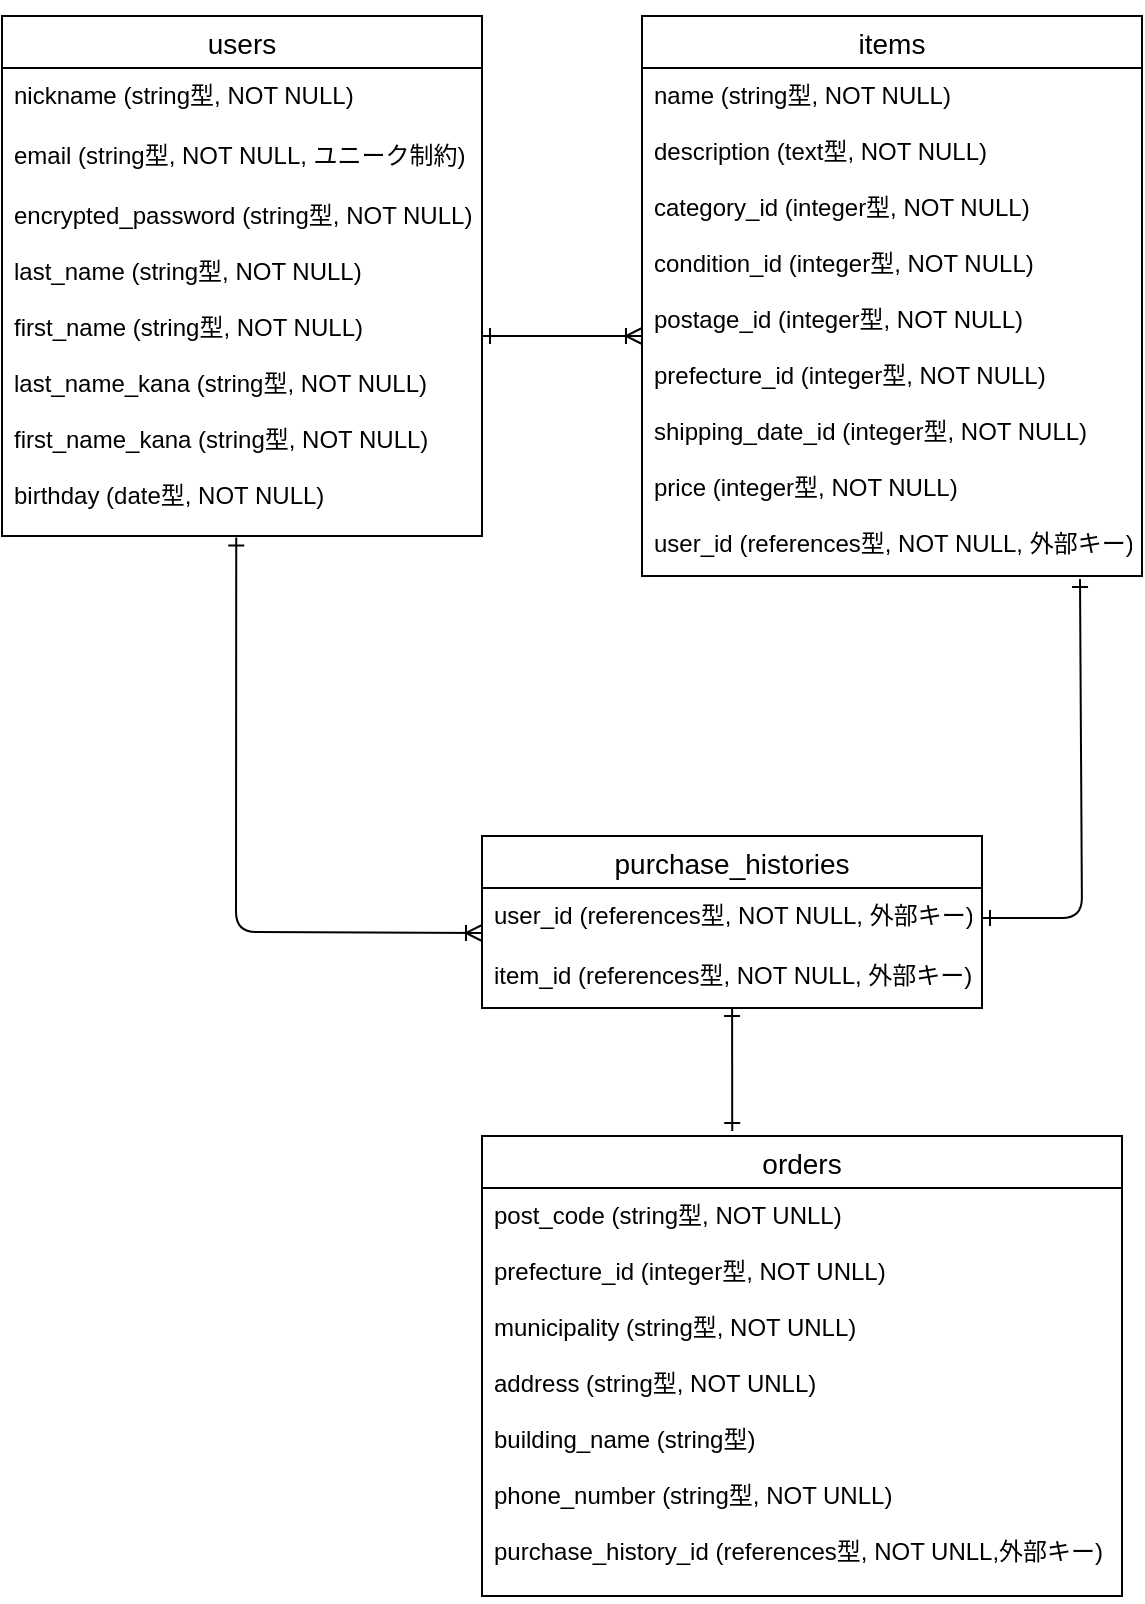 <mxfile>
    <diagram id="5diszlx-WnQ3ormOj1jL" name="ページ1">
        <mxGraphModel dx="790" dy="777" grid="1" gridSize="10" guides="1" tooltips="1" connect="1" arrows="1" fold="1" page="1" pageScale="1" pageWidth="827" pageHeight="1169" math="0" shadow="0">
            <root>
                <mxCell id="0"/>
                <mxCell id="1" parent="0"/>
                <mxCell id="23" style="edgeStyle=none;html=1;startArrow=ERone;startFill=0;endArrow=ERoneToMany;endFill=0;entryX=0;entryY=0.75;entryDx=0;entryDy=0;exitX=0.488;exitY=1.004;exitDx=0;exitDy=0;exitPerimeter=0;entryPerimeter=0;" edge="1" parent="1" source="5" target="12">
                    <mxGeometry relative="1" as="geometry">
                        <mxPoint x="120" y="620" as="targetPoint"/>
                        <Array as="points">
                            <mxPoint x="157" y="618"/>
                        </Array>
                    </mxGeometry>
                </mxCell>
                <mxCell id="2" value="users" style="swimlane;fontStyle=0;childLayout=stackLayout;horizontal=1;startSize=26;horizontalStack=0;resizeParent=1;resizeParentMax=0;resizeLast=0;collapsible=1;marginBottom=0;align=center;fontSize=14;" vertex="1" parent="1">
                    <mxGeometry x="40" y="160" width="240" height="260" as="geometry"/>
                </mxCell>
                <mxCell id="3" value="nickname (string型, NOT NULL)&#10;" style="text;strokeColor=none;fillColor=none;spacingLeft=4;spacingRight=4;overflow=hidden;rotatable=0;points=[[0,0.5],[1,0.5]];portConstraint=eastwest;fontSize=12;" vertex="1" parent="2">
                    <mxGeometry y="26" width="240" height="30" as="geometry"/>
                </mxCell>
                <mxCell id="4" value="email (string型, NOT NULL, ユニーク制約)" style="text;strokeColor=none;fillColor=none;spacingLeft=4;spacingRight=4;overflow=hidden;rotatable=0;points=[[0,0.5],[1,0.5]];portConstraint=eastwest;fontSize=12;" vertex="1" parent="2">
                    <mxGeometry y="56" width="240" height="30" as="geometry"/>
                </mxCell>
                <mxCell id="5" value="encrypted_password (string型, NOT NULL)&#10;&#10;last_name (string型, NOT NULL)&#10;&#10;first_name (string型, NOT NULL)&#10;&#10;last_name_kana (string型, NOT NULL)&#10;&#10;first_name_kana (string型, NOT NULL)&#10;&#10;birthday (date型, NOT NULL)" style="text;strokeColor=none;fillColor=none;spacingLeft=4;spacingRight=4;overflow=hidden;rotatable=0;points=[[0,0.5],[1,0.5]];portConstraint=eastwest;fontSize=12;" vertex="1" parent="2">
                    <mxGeometry y="86" width="240" height="174" as="geometry"/>
                </mxCell>
                <mxCell id="24" style="edgeStyle=none;html=1;entryX=1;entryY=0.5;entryDx=0;entryDy=0;startArrow=ERone;startFill=0;endArrow=ERone;endFill=0;exitX=0.876;exitY=1.006;exitDx=0;exitDy=0;exitPerimeter=0;" edge="1" parent="1" source="8" target="12">
                    <mxGeometry relative="1" as="geometry">
                        <mxPoint x="580" y="450" as="sourcePoint"/>
                        <Array as="points">
                            <mxPoint x="580" y="611"/>
                        </Array>
                    </mxGeometry>
                </mxCell>
                <mxCell id="6" value="items" style="swimlane;fontStyle=0;childLayout=stackLayout;horizontal=1;startSize=26;horizontalStack=0;resizeParent=1;resizeParentMax=0;resizeLast=0;collapsible=1;marginBottom=0;align=center;fontSize=14;" vertex="1" parent="1">
                    <mxGeometry x="360" y="160" width="250" height="280" as="geometry"/>
                </mxCell>
                <mxCell id="8" value="name (string型, NOT NULL)&#10;&#10;description (text型, NOT NULL)&#10;&#10;category_id (integer型, NOT NULL)&#10;&#10;condition_id (integer型, NOT NULL)&#10;&#10;postage_id (integer型, NOT NULL)&#10;&#10;prefecture_id (integer型, NOT NULL)&#10;&#10;shipping_date_id (integer型, NOT NULL)&#10;&#10;price (integer型, NOT NULL)&#10;&#10;user_id (references型, NOT NULL, 外部キー)" style="text;strokeColor=none;fillColor=none;spacingLeft=4;spacingRight=4;overflow=hidden;rotatable=0;points=[[0,0.5],[1,0.5]];portConstraint=eastwest;fontSize=12;" vertex="1" parent="6">
                    <mxGeometry y="26" width="250" height="254" as="geometry"/>
                </mxCell>
                <mxCell id="10" style="edgeStyle=none;html=1;" edge="1" parent="1" source="2">
                    <mxGeometry relative="1" as="geometry">
                        <mxPoint x="220" y="160" as="targetPoint"/>
                    </mxGeometry>
                </mxCell>
                <mxCell id="25" style="edgeStyle=none;html=1;startArrow=ERone;startFill=0;endArrow=ERone;endFill=0;entryX=0.391;entryY=-0.011;entryDx=0;entryDy=0;entryPerimeter=0;" edge="1" parent="1" source="11" target="15">
                    <mxGeometry relative="1" as="geometry">
                        <mxPoint x="405" y="710" as="targetPoint"/>
                    </mxGeometry>
                </mxCell>
                <mxCell id="11" value="purchase_histories" style="swimlane;fontStyle=0;childLayout=stackLayout;horizontal=1;startSize=26;horizontalStack=0;resizeParent=1;resizeParentMax=0;resizeLast=0;collapsible=1;marginBottom=0;align=center;fontSize=14;" vertex="1" parent="1">
                    <mxGeometry x="280" y="570" width="250" height="86" as="geometry"/>
                </mxCell>
                <mxCell id="12" value="user_id (references型, NOT NULL, 外部キー)" style="text;strokeColor=none;fillColor=none;spacingLeft=4;spacingRight=4;overflow=hidden;rotatable=0;points=[[0,0.5],[1,0.5]];portConstraint=eastwest;fontSize=12;" vertex="1" parent="11">
                    <mxGeometry y="26" width="250" height="30" as="geometry"/>
                </mxCell>
                <mxCell id="13" value="item_id (references型, NOT NULL, 外部キー)" style="text;strokeColor=none;fillColor=none;spacingLeft=4;spacingRight=4;overflow=hidden;rotatable=0;points=[[0,0.5],[1,0.5]];portConstraint=eastwest;fontSize=12;" vertex="1" parent="11">
                    <mxGeometry y="56" width="250" height="30" as="geometry"/>
                </mxCell>
                <mxCell id="15" value="orders" style="swimlane;fontStyle=0;childLayout=stackLayout;horizontal=1;startSize=26;horizontalStack=0;resizeParent=1;resizeParentMax=0;resizeLast=0;collapsible=1;marginBottom=0;align=center;fontSize=14;" vertex="1" parent="1">
                    <mxGeometry x="280" y="720" width="320" height="230" as="geometry"/>
                </mxCell>
                <mxCell id="17" value="post_code (string型, NOT UNLL)&#10;&#10;prefecture_id (integer型, NOT UNLL)&#10;&#10;municipality (string型, NOT UNLL)&#10;&#10;address (string型, NOT UNLL)&#10;&#10;building_name (string型)&#10;&#10;phone_number (string型, NOT UNLL)&#10;&#10;purchase_history_id (references型, NOT UNLL,外部キー)&#10;" style="text;strokeColor=none;fillColor=none;spacingLeft=4;spacingRight=4;overflow=hidden;rotatable=0;points=[[0,0.5],[1,0.5]];portConstraint=eastwest;fontSize=12;" vertex="1" parent="15">
                    <mxGeometry y="26" width="320" height="204" as="geometry"/>
                </mxCell>
                <mxCell id="21" style="edgeStyle=none;html=1;" edge="1" parent="1" source="8">
                    <mxGeometry relative="1" as="geometry">
                        <mxPoint x="360" y="340" as="targetPoint"/>
                    </mxGeometry>
                </mxCell>
                <mxCell id="22" style="edgeStyle=none;html=1;horizontal=1;endArrow=ERoneToMany;endFill=0;startArrow=ERone;startFill=0;" edge="1" parent="1">
                    <mxGeometry relative="1" as="geometry">
                        <mxPoint x="280" y="320" as="sourcePoint"/>
                        <mxPoint x="360" y="320" as="targetPoint"/>
                        <Array as="points"/>
                    </mxGeometry>
                </mxCell>
            </root>
        </mxGraphModel>
    </diagram>
</mxfile>